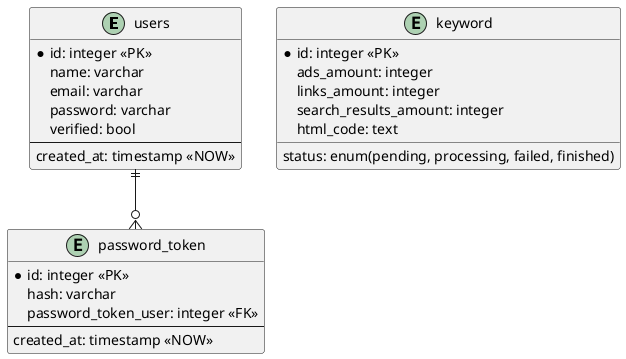 @startuml Database diagram
entity "users" as user {
    * id: integer <<PK>>
    name: varchar
    email: varchar
    password: varchar
    verified: bool
    --
    created_at: timestamp <<NOW>>
}

entity "password_token" as passwordToken {
    * id: integer <<PK>>
    hash: varchar
    password_token_user: integer <<FK>>
    --
    created_at: timestamp <<NOW>>
}

entity "keyword" as kw {
    * id: integer <<PK>>
    status: enum(pending, processing, failed, finished)
    ads_amount: integer
    links_amount: integer
    search_results_amount: integer
    html_code: text
}

user ||--o{ passwordToken


@enduml
